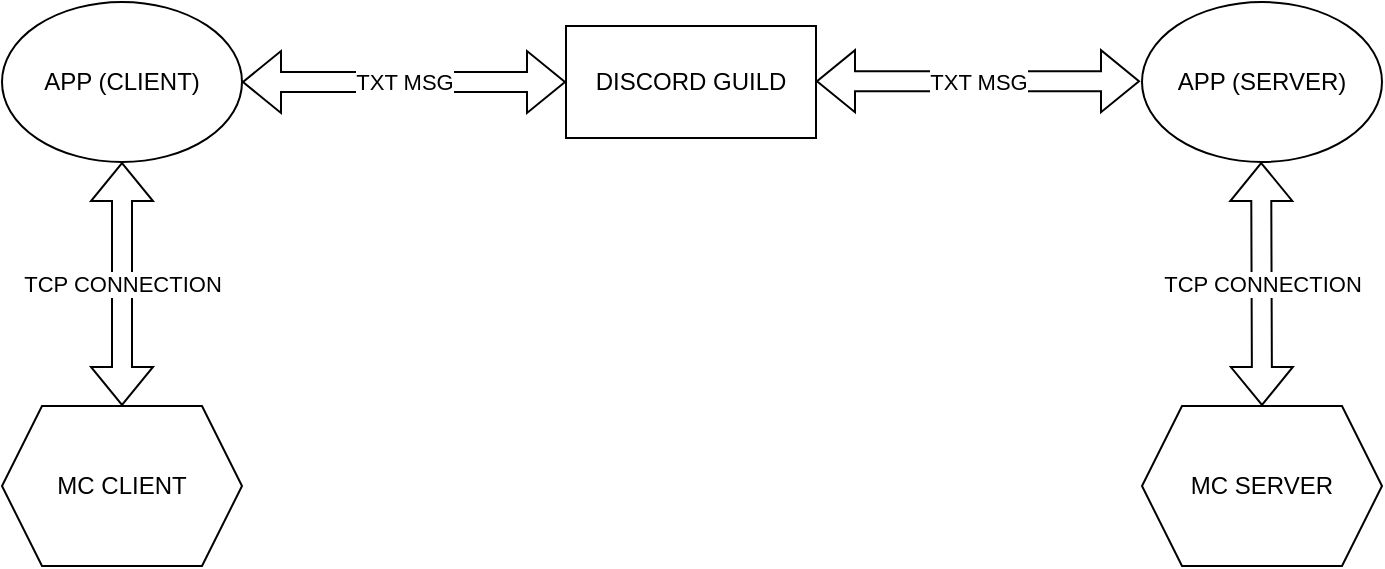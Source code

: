 <mxfile version="25.0.3">
  <diagram name="Page-1" id="IMw7OfwbsddVRpZzLbgC">
    <mxGraphModel dx="1718" dy="922" grid="1" gridSize="10" guides="1" tooltips="1" connect="1" arrows="1" fold="1" page="1" pageScale="1" pageWidth="1169" pageHeight="827" math="0" shadow="0">
      <root>
        <mxCell id="0" />
        <mxCell id="1" parent="0" />
        <mxCell id="-vX8LJjGPZEXhNF9d7Yf-1" value="&lt;div&gt;DISCORD GUILD&lt;/div&gt;" style="rounded=0;whiteSpace=wrap;html=1;" vertex="1" parent="1">
          <mxGeometry x="522" y="250" width="125" height="56" as="geometry" />
        </mxCell>
        <mxCell id="-vX8LJjGPZEXhNF9d7Yf-9" value="&lt;div&gt;TXT MSG&lt;/div&gt;" style="shape=flexArrow;endArrow=classic;startArrow=classic;html=1;rounded=0;entryX=0;entryY=0.5;entryDx=0;entryDy=0;" edge="1" parent="1" target="-vX8LJjGPZEXhNF9d7Yf-1">
          <mxGeometry width="100" height="100" relative="1" as="geometry">
            <mxPoint x="360" y="278" as="sourcePoint" />
            <mxPoint x="460" y="300" as="targetPoint" />
          </mxGeometry>
        </mxCell>
        <mxCell id="-vX8LJjGPZEXhNF9d7Yf-12" value="TXT MSG" style="shape=flexArrow;endArrow=classic;startArrow=classic;html=1;rounded=0;entryX=0;entryY=0.5;entryDx=0;entryDy=0;" edge="1" parent="1">
          <mxGeometry width="100" height="100" relative="1" as="geometry">
            <mxPoint x="647" y="277.58" as="sourcePoint" />
            <mxPoint x="809" y="277.58" as="targetPoint" />
          </mxGeometry>
        </mxCell>
        <mxCell id="-vX8LJjGPZEXhNF9d7Yf-13" value="&lt;div&gt;APP (CLIENT)&lt;/div&gt;" style="ellipse;whiteSpace=wrap;html=1;" vertex="1" parent="1">
          <mxGeometry x="240" y="238" width="120" height="80" as="geometry" />
        </mxCell>
        <mxCell id="-vX8LJjGPZEXhNF9d7Yf-14" value="&lt;div&gt;APP (SERVER)&lt;/div&gt;" style="ellipse;whiteSpace=wrap;html=1;" vertex="1" parent="1">
          <mxGeometry x="810" y="238" width="120" height="80" as="geometry" />
        </mxCell>
        <mxCell id="-vX8LJjGPZEXhNF9d7Yf-19" value="MC CLIENT" style="shape=hexagon;perimeter=hexagonPerimeter2;whiteSpace=wrap;html=1;fixedSize=1;" vertex="1" parent="1">
          <mxGeometry x="240" y="440" width="120" height="80" as="geometry" />
        </mxCell>
        <mxCell id="-vX8LJjGPZEXhNF9d7Yf-21" value="TCP CONNECTION" style="shape=flexArrow;endArrow=classic;startArrow=classic;html=1;rounded=0;entryX=0.5;entryY=1;entryDx=0;entryDy=0;exitX=0.5;exitY=0;exitDx=0;exitDy=0;" edge="1" parent="1" source="-vX8LJjGPZEXhNF9d7Yf-19" target="-vX8LJjGPZEXhNF9d7Yf-13">
          <mxGeometry width="100" height="100" relative="1" as="geometry">
            <mxPoint x="160" y="430" as="sourcePoint" />
            <mxPoint x="260" y="330" as="targetPoint" />
          </mxGeometry>
        </mxCell>
        <mxCell id="-vX8LJjGPZEXhNF9d7Yf-22" value="MC SERVER" style="shape=hexagon;perimeter=hexagonPerimeter2;whiteSpace=wrap;html=1;fixedSize=1;" vertex="1" parent="1">
          <mxGeometry x="810" y="440" width="120" height="80" as="geometry" />
        </mxCell>
        <mxCell id="-vX8LJjGPZEXhNF9d7Yf-23" value="TCP CONNECTION" style="shape=flexArrow;endArrow=classic;startArrow=classic;html=1;rounded=0;entryX=0.5;entryY=1;entryDx=0;entryDy=0;exitX=0.5;exitY=0;exitDx=0;exitDy=0;" edge="1" parent="1" source="-vX8LJjGPZEXhNF9d7Yf-22">
          <mxGeometry width="100" height="100" relative="1" as="geometry">
            <mxPoint x="980" y="390" as="sourcePoint" />
            <mxPoint x="869.58" y="318" as="targetPoint" />
          </mxGeometry>
        </mxCell>
      </root>
    </mxGraphModel>
  </diagram>
</mxfile>

